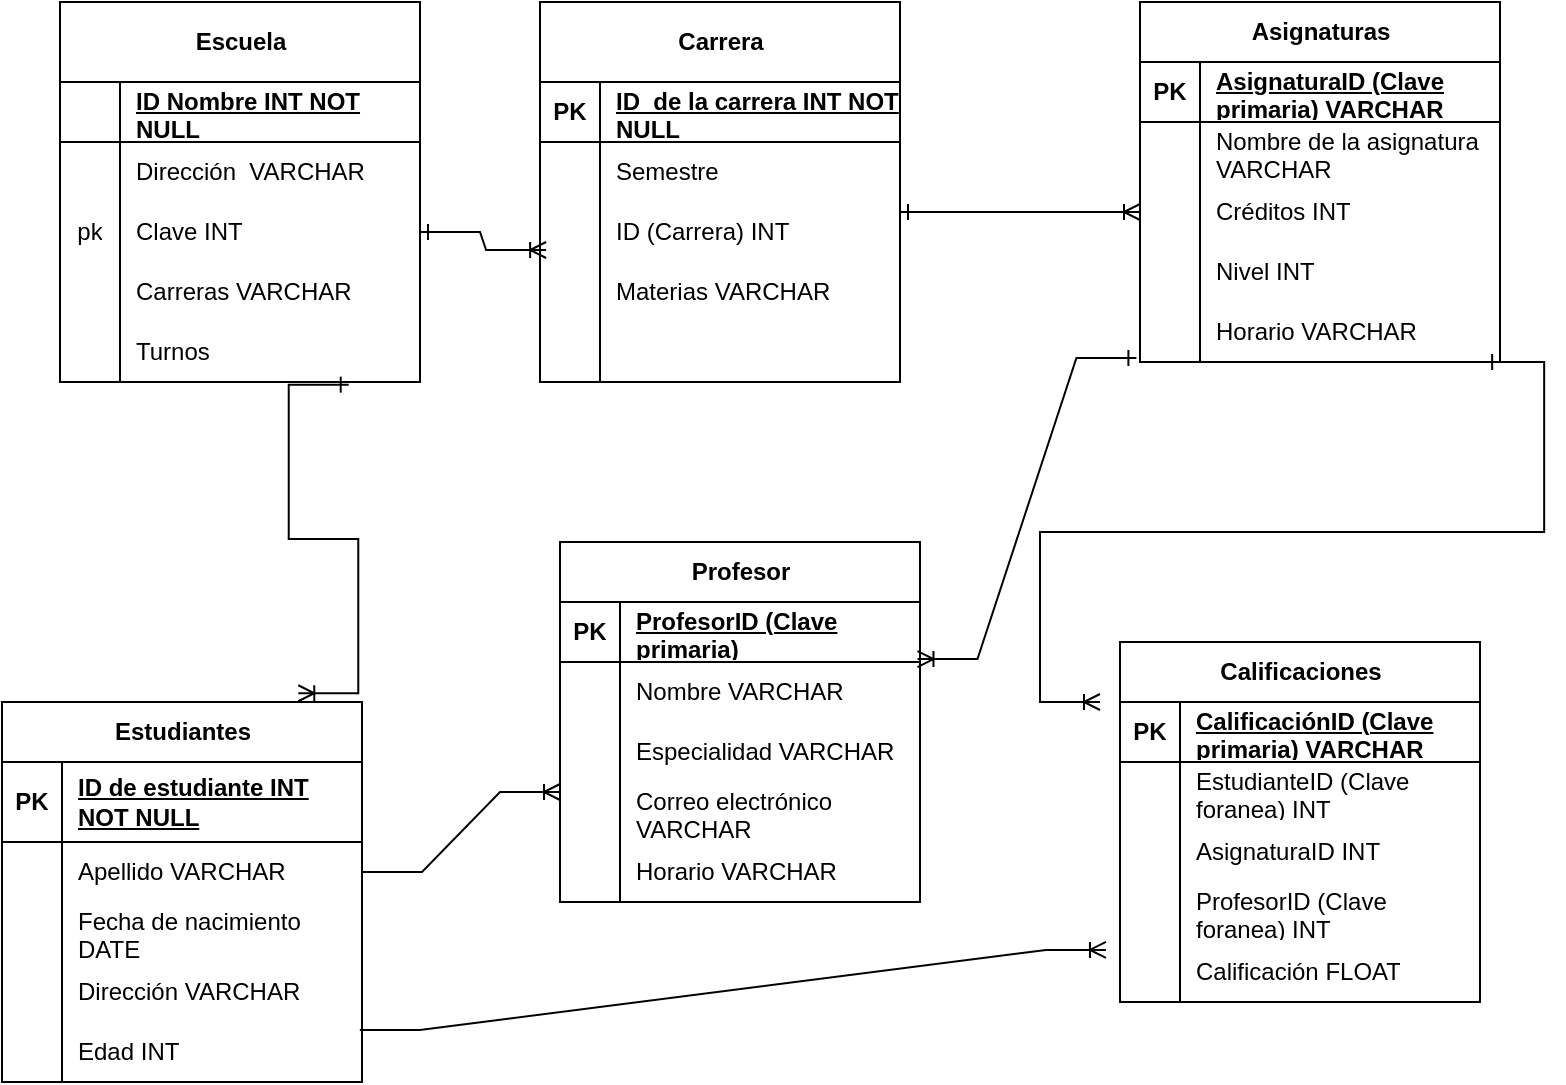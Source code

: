 <mxfile version="24.4.13" type="device">
  <diagram name="Página-1" id="WKVu5r-YnyhDR-3K1Jbp">
    <mxGraphModel dx="926" dy="448" grid="1" gridSize="10" guides="1" tooltips="1" connect="1" arrows="1" fold="1" page="1" pageScale="1" pageWidth="850" pageHeight="1100" math="0" shadow="0">
      <root>
        <mxCell id="0" />
        <mxCell id="1" parent="0" />
        <mxCell id="4UT4lxin1M5dvdR4buQl-1" value="Escuela" style="shape=table;startSize=40;container=1;collapsible=1;childLayout=tableLayout;fixedRows=1;rowLines=0;fontStyle=1;align=center;resizeLast=1;html=1;" parent="1" vertex="1">
          <mxGeometry x="40" y="50" width="180" height="190" as="geometry" />
        </mxCell>
        <mxCell id="4UT4lxin1M5dvdR4buQl-2" value="" style="shape=tableRow;horizontal=0;startSize=0;swimlaneHead=0;swimlaneBody=0;fillColor=none;collapsible=0;dropTarget=0;points=[[0,0.5],[1,0.5]];portConstraint=eastwest;top=0;left=0;right=0;bottom=1;" parent="4UT4lxin1M5dvdR4buQl-1" vertex="1">
          <mxGeometry y="40" width="180" height="30" as="geometry" />
        </mxCell>
        <mxCell id="4UT4lxin1M5dvdR4buQl-3" value="" style="shape=partialRectangle;connectable=0;fillColor=none;top=0;left=0;bottom=0;right=0;fontStyle=1;overflow=hidden;whiteSpace=wrap;html=1;" parent="4UT4lxin1M5dvdR4buQl-2" vertex="1">
          <mxGeometry width="30" height="30" as="geometry">
            <mxRectangle width="30" height="30" as="alternateBounds" />
          </mxGeometry>
        </mxCell>
        <mxCell id="4UT4lxin1M5dvdR4buQl-4" value="ID Nombre INT NOT NULL" style="shape=partialRectangle;connectable=0;fillColor=none;top=0;left=0;bottom=0;right=0;align=left;spacingLeft=6;fontStyle=5;overflow=hidden;whiteSpace=wrap;html=1;" parent="4UT4lxin1M5dvdR4buQl-2" vertex="1">
          <mxGeometry x="30" width="150" height="30" as="geometry">
            <mxRectangle width="150" height="30" as="alternateBounds" />
          </mxGeometry>
        </mxCell>
        <mxCell id="4UT4lxin1M5dvdR4buQl-5" value="" style="shape=tableRow;horizontal=0;startSize=0;swimlaneHead=0;swimlaneBody=0;fillColor=none;collapsible=0;dropTarget=0;points=[[0,0.5],[1,0.5]];portConstraint=eastwest;top=0;left=0;right=0;bottom=0;" parent="4UT4lxin1M5dvdR4buQl-1" vertex="1">
          <mxGeometry y="70" width="180" height="30" as="geometry" />
        </mxCell>
        <mxCell id="4UT4lxin1M5dvdR4buQl-6" value="" style="shape=partialRectangle;connectable=0;fillColor=none;top=0;left=0;bottom=0;right=0;editable=1;overflow=hidden;whiteSpace=wrap;html=1;" parent="4UT4lxin1M5dvdR4buQl-5" vertex="1">
          <mxGeometry width="30" height="30" as="geometry">
            <mxRectangle width="30" height="30" as="alternateBounds" />
          </mxGeometry>
        </mxCell>
        <mxCell id="4UT4lxin1M5dvdR4buQl-7" value="Dirección&amp;nbsp; VARCHAR" style="shape=partialRectangle;connectable=0;fillColor=none;top=0;left=0;bottom=0;right=0;align=left;spacingLeft=6;overflow=hidden;whiteSpace=wrap;html=1;" parent="4UT4lxin1M5dvdR4buQl-5" vertex="1">
          <mxGeometry x="30" width="150" height="30" as="geometry">
            <mxRectangle width="150" height="30" as="alternateBounds" />
          </mxGeometry>
        </mxCell>
        <mxCell id="4UT4lxin1M5dvdR4buQl-8" value="" style="shape=tableRow;horizontal=0;startSize=0;swimlaneHead=0;swimlaneBody=0;fillColor=none;collapsible=0;dropTarget=0;points=[[0,0.5],[1,0.5]];portConstraint=eastwest;top=0;left=0;right=0;bottom=0;" parent="4UT4lxin1M5dvdR4buQl-1" vertex="1">
          <mxGeometry y="100" width="180" height="30" as="geometry" />
        </mxCell>
        <mxCell id="4UT4lxin1M5dvdR4buQl-9" value="pk" style="shape=partialRectangle;connectable=0;fillColor=none;top=0;left=0;bottom=0;right=0;editable=1;overflow=hidden;whiteSpace=wrap;html=1;" parent="4UT4lxin1M5dvdR4buQl-8" vertex="1">
          <mxGeometry width="30" height="30" as="geometry">
            <mxRectangle width="30" height="30" as="alternateBounds" />
          </mxGeometry>
        </mxCell>
        <mxCell id="4UT4lxin1M5dvdR4buQl-10" value="Clave INT" style="shape=partialRectangle;connectable=0;fillColor=none;top=0;left=0;bottom=0;right=0;align=left;spacingLeft=6;overflow=hidden;whiteSpace=wrap;html=1;" parent="4UT4lxin1M5dvdR4buQl-8" vertex="1">
          <mxGeometry x="30" width="150" height="30" as="geometry">
            <mxRectangle width="150" height="30" as="alternateBounds" />
          </mxGeometry>
        </mxCell>
        <mxCell id="4UT4lxin1M5dvdR4buQl-11" value="" style="shape=tableRow;horizontal=0;startSize=0;swimlaneHead=0;swimlaneBody=0;fillColor=none;collapsible=0;dropTarget=0;points=[[0,0.5],[1,0.5]];portConstraint=eastwest;top=0;left=0;right=0;bottom=0;" parent="4UT4lxin1M5dvdR4buQl-1" vertex="1">
          <mxGeometry y="130" width="180" height="30" as="geometry" />
        </mxCell>
        <mxCell id="4UT4lxin1M5dvdR4buQl-12" value="" style="shape=partialRectangle;connectable=0;fillColor=none;top=0;left=0;bottom=0;right=0;editable=1;overflow=hidden;whiteSpace=wrap;html=1;" parent="4UT4lxin1M5dvdR4buQl-11" vertex="1">
          <mxGeometry width="30" height="30" as="geometry">
            <mxRectangle width="30" height="30" as="alternateBounds" />
          </mxGeometry>
        </mxCell>
        <mxCell id="4UT4lxin1M5dvdR4buQl-13" value="Carreras VARCHAR" style="shape=partialRectangle;connectable=0;fillColor=none;top=0;left=0;bottom=0;right=0;align=left;spacingLeft=6;overflow=hidden;whiteSpace=wrap;html=1;" parent="4UT4lxin1M5dvdR4buQl-11" vertex="1">
          <mxGeometry x="30" width="150" height="30" as="geometry">
            <mxRectangle width="150" height="30" as="alternateBounds" />
          </mxGeometry>
        </mxCell>
        <mxCell id="4UT4lxin1M5dvdR4buQl-118" value="" style="shape=tableRow;horizontal=0;startSize=0;swimlaneHead=0;swimlaneBody=0;fillColor=none;collapsible=0;dropTarget=0;points=[[0,0.5],[1,0.5]];portConstraint=eastwest;top=0;left=0;right=0;bottom=0;" parent="4UT4lxin1M5dvdR4buQl-1" vertex="1">
          <mxGeometry y="160" width="180" height="30" as="geometry" />
        </mxCell>
        <mxCell id="4UT4lxin1M5dvdR4buQl-119" value="" style="shape=partialRectangle;connectable=0;fillColor=none;top=0;left=0;bottom=0;right=0;editable=1;overflow=hidden;whiteSpace=wrap;html=1;" parent="4UT4lxin1M5dvdR4buQl-118" vertex="1">
          <mxGeometry width="30" height="30" as="geometry">
            <mxRectangle width="30" height="30" as="alternateBounds" />
          </mxGeometry>
        </mxCell>
        <mxCell id="4UT4lxin1M5dvdR4buQl-120" value="Turnos" style="shape=partialRectangle;connectable=0;fillColor=none;top=0;left=0;bottom=0;right=0;align=left;spacingLeft=6;overflow=hidden;whiteSpace=wrap;html=1;" parent="4UT4lxin1M5dvdR4buQl-118" vertex="1">
          <mxGeometry x="30" width="150" height="30" as="geometry">
            <mxRectangle width="150" height="30" as="alternateBounds" />
          </mxGeometry>
        </mxCell>
        <mxCell id="4UT4lxin1M5dvdR4buQl-28" value="Estudiantes" style="shape=table;startSize=30;container=1;collapsible=1;childLayout=tableLayout;fixedRows=1;rowLines=0;fontStyle=1;align=center;resizeLast=1;html=1;" parent="1" vertex="1">
          <mxGeometry x="11" y="400" width="180" height="190" as="geometry" />
        </mxCell>
        <mxCell id="4UT4lxin1M5dvdR4buQl-29" value="" style="shape=tableRow;horizontal=0;startSize=0;swimlaneHead=0;swimlaneBody=0;fillColor=none;collapsible=0;dropTarget=0;points=[[0,0.5],[1,0.5]];portConstraint=eastwest;top=0;left=0;right=0;bottom=1;" parent="4UT4lxin1M5dvdR4buQl-28" vertex="1">
          <mxGeometry y="30" width="180" height="40" as="geometry" />
        </mxCell>
        <mxCell id="4UT4lxin1M5dvdR4buQl-30" value="PK" style="shape=partialRectangle;connectable=0;fillColor=none;top=0;left=0;bottom=0;right=0;fontStyle=1;overflow=hidden;whiteSpace=wrap;html=1;" parent="4UT4lxin1M5dvdR4buQl-29" vertex="1">
          <mxGeometry width="30" height="40" as="geometry">
            <mxRectangle width="30" height="40" as="alternateBounds" />
          </mxGeometry>
        </mxCell>
        <mxCell id="4UT4lxin1M5dvdR4buQl-31" value="ID de estudiante INT NOT NULL" style="shape=partialRectangle;connectable=0;fillColor=none;top=0;left=0;bottom=0;right=0;align=left;spacingLeft=6;fontStyle=5;overflow=hidden;whiteSpace=wrap;html=1;" parent="4UT4lxin1M5dvdR4buQl-29" vertex="1">
          <mxGeometry x="30" width="150" height="40" as="geometry">
            <mxRectangle width="150" height="40" as="alternateBounds" />
          </mxGeometry>
        </mxCell>
        <mxCell id="4UT4lxin1M5dvdR4buQl-32" value="" style="shape=tableRow;horizontal=0;startSize=0;swimlaneHead=0;swimlaneBody=0;fillColor=none;collapsible=0;dropTarget=0;points=[[0,0.5],[1,0.5]];portConstraint=eastwest;top=0;left=0;right=0;bottom=0;" parent="4UT4lxin1M5dvdR4buQl-28" vertex="1">
          <mxGeometry y="70" width="180" height="30" as="geometry" />
        </mxCell>
        <mxCell id="4UT4lxin1M5dvdR4buQl-33" value="" style="shape=partialRectangle;connectable=0;fillColor=none;top=0;left=0;bottom=0;right=0;editable=1;overflow=hidden;whiteSpace=wrap;html=1;" parent="4UT4lxin1M5dvdR4buQl-32" vertex="1">
          <mxGeometry width="30" height="30" as="geometry">
            <mxRectangle width="30" height="30" as="alternateBounds" />
          </mxGeometry>
        </mxCell>
        <mxCell id="4UT4lxin1M5dvdR4buQl-34" value="Apellido VARCHAR" style="shape=partialRectangle;connectable=0;fillColor=none;top=0;left=0;bottom=0;right=0;align=left;spacingLeft=6;overflow=hidden;whiteSpace=wrap;html=1;" parent="4UT4lxin1M5dvdR4buQl-32" vertex="1">
          <mxGeometry x="30" width="150" height="30" as="geometry">
            <mxRectangle width="150" height="30" as="alternateBounds" />
          </mxGeometry>
        </mxCell>
        <mxCell id="4UT4lxin1M5dvdR4buQl-35" value="" style="shape=tableRow;horizontal=0;startSize=0;swimlaneHead=0;swimlaneBody=0;fillColor=none;collapsible=0;dropTarget=0;points=[[0,0.5],[1,0.5]];portConstraint=eastwest;top=0;left=0;right=0;bottom=0;" parent="4UT4lxin1M5dvdR4buQl-28" vertex="1">
          <mxGeometry y="100" width="180" height="30" as="geometry" />
        </mxCell>
        <mxCell id="4UT4lxin1M5dvdR4buQl-36" value="" style="shape=partialRectangle;connectable=0;fillColor=none;top=0;left=0;bottom=0;right=0;editable=1;overflow=hidden;whiteSpace=wrap;html=1;" parent="4UT4lxin1M5dvdR4buQl-35" vertex="1">
          <mxGeometry width="30" height="30" as="geometry">
            <mxRectangle width="30" height="30" as="alternateBounds" />
          </mxGeometry>
        </mxCell>
        <mxCell id="4UT4lxin1M5dvdR4buQl-37" value="Fecha de nacimiento DATE" style="shape=partialRectangle;connectable=0;fillColor=none;top=0;left=0;bottom=0;right=0;align=left;spacingLeft=6;overflow=hidden;whiteSpace=wrap;html=1;" parent="4UT4lxin1M5dvdR4buQl-35" vertex="1">
          <mxGeometry x="30" width="150" height="30" as="geometry">
            <mxRectangle width="150" height="30" as="alternateBounds" />
          </mxGeometry>
        </mxCell>
        <mxCell id="4UT4lxin1M5dvdR4buQl-38" value="" style="shape=tableRow;horizontal=0;startSize=0;swimlaneHead=0;swimlaneBody=0;fillColor=none;collapsible=0;dropTarget=0;points=[[0,0.5],[1,0.5]];portConstraint=eastwest;top=0;left=0;right=0;bottom=0;" parent="4UT4lxin1M5dvdR4buQl-28" vertex="1">
          <mxGeometry y="130" width="180" height="30" as="geometry" />
        </mxCell>
        <mxCell id="4UT4lxin1M5dvdR4buQl-39" value="" style="shape=partialRectangle;connectable=0;fillColor=none;top=0;left=0;bottom=0;right=0;editable=1;overflow=hidden;whiteSpace=wrap;html=1;" parent="4UT4lxin1M5dvdR4buQl-38" vertex="1">
          <mxGeometry width="30" height="30" as="geometry">
            <mxRectangle width="30" height="30" as="alternateBounds" />
          </mxGeometry>
        </mxCell>
        <mxCell id="4UT4lxin1M5dvdR4buQl-40" value="Dirección VARCHAR" style="shape=partialRectangle;connectable=0;fillColor=none;top=0;left=0;bottom=0;right=0;align=left;spacingLeft=6;overflow=hidden;whiteSpace=wrap;html=1;" parent="4UT4lxin1M5dvdR4buQl-38" vertex="1">
          <mxGeometry x="30" width="150" height="30" as="geometry">
            <mxRectangle width="150" height="30" as="alternateBounds" />
          </mxGeometry>
        </mxCell>
        <mxCell id="4UT4lxin1M5dvdR4buQl-93" value="" style="shape=tableRow;horizontal=0;startSize=0;swimlaneHead=0;swimlaneBody=0;fillColor=none;collapsible=0;dropTarget=0;points=[[0,0.5],[1,0.5]];portConstraint=eastwest;top=0;left=0;right=0;bottom=0;" parent="4UT4lxin1M5dvdR4buQl-28" vertex="1">
          <mxGeometry y="160" width="180" height="30" as="geometry" />
        </mxCell>
        <mxCell id="4UT4lxin1M5dvdR4buQl-94" value="" style="shape=partialRectangle;connectable=0;fillColor=none;top=0;left=0;bottom=0;right=0;editable=1;overflow=hidden;whiteSpace=wrap;html=1;" parent="4UT4lxin1M5dvdR4buQl-93" vertex="1">
          <mxGeometry width="30" height="30" as="geometry">
            <mxRectangle width="30" height="30" as="alternateBounds" />
          </mxGeometry>
        </mxCell>
        <mxCell id="4UT4lxin1M5dvdR4buQl-95" value="Edad INT" style="shape=partialRectangle;connectable=0;fillColor=none;top=0;left=0;bottom=0;right=0;align=left;spacingLeft=6;overflow=hidden;whiteSpace=wrap;html=1;" parent="4UT4lxin1M5dvdR4buQl-93" vertex="1">
          <mxGeometry x="30" width="150" height="30" as="geometry">
            <mxRectangle width="150" height="30" as="alternateBounds" />
          </mxGeometry>
        </mxCell>
        <mxCell id="4UT4lxin1M5dvdR4buQl-41" value="Asignaturas" style="shape=table;startSize=30;container=1;collapsible=1;childLayout=tableLayout;fixedRows=1;rowLines=0;fontStyle=1;align=center;resizeLast=1;html=1;" parent="1" vertex="1">
          <mxGeometry x="580" y="50" width="180" height="180" as="geometry" />
        </mxCell>
        <mxCell id="4UT4lxin1M5dvdR4buQl-42" value="" style="shape=tableRow;horizontal=0;startSize=0;swimlaneHead=0;swimlaneBody=0;fillColor=none;collapsible=0;dropTarget=0;points=[[0,0.5],[1,0.5]];portConstraint=eastwest;top=0;left=0;right=0;bottom=1;" parent="4UT4lxin1M5dvdR4buQl-41" vertex="1">
          <mxGeometry y="30" width="180" height="30" as="geometry" />
        </mxCell>
        <mxCell id="4UT4lxin1M5dvdR4buQl-43" value="PK" style="shape=partialRectangle;connectable=0;fillColor=none;top=0;left=0;bottom=0;right=0;fontStyle=1;overflow=hidden;whiteSpace=wrap;html=1;" parent="4UT4lxin1M5dvdR4buQl-42" vertex="1">
          <mxGeometry width="30" height="30" as="geometry">
            <mxRectangle width="30" height="30" as="alternateBounds" />
          </mxGeometry>
        </mxCell>
        <mxCell id="4UT4lxin1M5dvdR4buQl-44" value="AsignaturaID (Clave primaria) VARCHAR" style="shape=partialRectangle;connectable=0;fillColor=none;top=0;left=0;bottom=0;right=0;align=left;spacingLeft=6;fontStyle=5;overflow=hidden;whiteSpace=wrap;html=1;" parent="4UT4lxin1M5dvdR4buQl-42" vertex="1">
          <mxGeometry x="30" width="150" height="30" as="geometry">
            <mxRectangle width="150" height="30" as="alternateBounds" />
          </mxGeometry>
        </mxCell>
        <mxCell id="4UT4lxin1M5dvdR4buQl-45" value="" style="shape=tableRow;horizontal=0;startSize=0;swimlaneHead=0;swimlaneBody=0;fillColor=none;collapsible=0;dropTarget=0;points=[[0,0.5],[1,0.5]];portConstraint=eastwest;top=0;left=0;right=0;bottom=0;" parent="4UT4lxin1M5dvdR4buQl-41" vertex="1">
          <mxGeometry y="60" width="180" height="30" as="geometry" />
        </mxCell>
        <mxCell id="4UT4lxin1M5dvdR4buQl-46" value="" style="shape=partialRectangle;connectable=0;fillColor=none;top=0;left=0;bottom=0;right=0;editable=1;overflow=hidden;whiteSpace=wrap;html=1;" parent="4UT4lxin1M5dvdR4buQl-45" vertex="1">
          <mxGeometry width="30" height="30" as="geometry">
            <mxRectangle width="30" height="30" as="alternateBounds" />
          </mxGeometry>
        </mxCell>
        <mxCell id="4UT4lxin1M5dvdR4buQl-47" value="Nombre de la asignatura VARCHAR" style="shape=partialRectangle;connectable=0;fillColor=none;top=0;left=0;bottom=0;right=0;align=left;spacingLeft=6;overflow=hidden;whiteSpace=wrap;html=1;" parent="4UT4lxin1M5dvdR4buQl-45" vertex="1">
          <mxGeometry x="30" width="150" height="30" as="geometry">
            <mxRectangle width="150" height="30" as="alternateBounds" />
          </mxGeometry>
        </mxCell>
        <mxCell id="4UT4lxin1M5dvdR4buQl-48" value="" style="shape=tableRow;horizontal=0;startSize=0;swimlaneHead=0;swimlaneBody=0;fillColor=none;collapsible=0;dropTarget=0;points=[[0,0.5],[1,0.5]];portConstraint=eastwest;top=0;left=0;right=0;bottom=0;" parent="4UT4lxin1M5dvdR4buQl-41" vertex="1">
          <mxGeometry y="90" width="180" height="30" as="geometry" />
        </mxCell>
        <mxCell id="4UT4lxin1M5dvdR4buQl-49" value="" style="shape=partialRectangle;connectable=0;fillColor=none;top=0;left=0;bottom=0;right=0;editable=1;overflow=hidden;whiteSpace=wrap;html=1;" parent="4UT4lxin1M5dvdR4buQl-48" vertex="1">
          <mxGeometry width="30" height="30" as="geometry">
            <mxRectangle width="30" height="30" as="alternateBounds" />
          </mxGeometry>
        </mxCell>
        <mxCell id="4UT4lxin1M5dvdR4buQl-50" value="Créditos INT" style="shape=partialRectangle;connectable=0;fillColor=none;top=0;left=0;bottom=0;right=0;align=left;spacingLeft=6;overflow=hidden;whiteSpace=wrap;html=1;" parent="4UT4lxin1M5dvdR4buQl-48" vertex="1">
          <mxGeometry x="30" width="150" height="30" as="geometry">
            <mxRectangle width="150" height="30" as="alternateBounds" />
          </mxGeometry>
        </mxCell>
        <mxCell id="4UT4lxin1M5dvdR4buQl-51" value="" style="shape=tableRow;horizontal=0;startSize=0;swimlaneHead=0;swimlaneBody=0;fillColor=none;collapsible=0;dropTarget=0;points=[[0,0.5],[1,0.5]];portConstraint=eastwest;top=0;left=0;right=0;bottom=0;" parent="4UT4lxin1M5dvdR4buQl-41" vertex="1">
          <mxGeometry y="120" width="180" height="30" as="geometry" />
        </mxCell>
        <mxCell id="4UT4lxin1M5dvdR4buQl-52" value="" style="shape=partialRectangle;connectable=0;fillColor=none;top=0;left=0;bottom=0;right=0;editable=1;overflow=hidden;whiteSpace=wrap;html=1;" parent="4UT4lxin1M5dvdR4buQl-51" vertex="1">
          <mxGeometry width="30" height="30" as="geometry">
            <mxRectangle width="30" height="30" as="alternateBounds" />
          </mxGeometry>
        </mxCell>
        <mxCell id="4UT4lxin1M5dvdR4buQl-53" value="Nivel INT" style="shape=partialRectangle;connectable=0;fillColor=none;top=0;left=0;bottom=0;right=0;align=left;spacingLeft=6;overflow=hidden;whiteSpace=wrap;html=1;" parent="4UT4lxin1M5dvdR4buQl-51" vertex="1">
          <mxGeometry x="30" width="150" height="30" as="geometry">
            <mxRectangle width="150" height="30" as="alternateBounds" />
          </mxGeometry>
        </mxCell>
        <mxCell id="4UT4lxin1M5dvdR4buQl-112" value="" style="shape=tableRow;horizontal=0;startSize=0;swimlaneHead=0;swimlaneBody=0;fillColor=none;collapsible=0;dropTarget=0;points=[[0,0.5],[1,0.5]];portConstraint=eastwest;top=0;left=0;right=0;bottom=0;" parent="4UT4lxin1M5dvdR4buQl-41" vertex="1">
          <mxGeometry y="150" width="180" height="30" as="geometry" />
        </mxCell>
        <mxCell id="4UT4lxin1M5dvdR4buQl-113" value="" style="shape=partialRectangle;connectable=0;fillColor=none;top=0;left=0;bottom=0;right=0;editable=1;overflow=hidden;whiteSpace=wrap;html=1;" parent="4UT4lxin1M5dvdR4buQl-112" vertex="1">
          <mxGeometry width="30" height="30" as="geometry">
            <mxRectangle width="30" height="30" as="alternateBounds" />
          </mxGeometry>
        </mxCell>
        <mxCell id="4UT4lxin1M5dvdR4buQl-114" value="Horario VARCHAR" style="shape=partialRectangle;connectable=0;fillColor=none;top=0;left=0;bottom=0;right=0;align=left;spacingLeft=6;overflow=hidden;whiteSpace=wrap;html=1;" parent="4UT4lxin1M5dvdR4buQl-112" vertex="1">
          <mxGeometry x="30" width="150" height="30" as="geometry">
            <mxRectangle width="150" height="30" as="alternateBounds" />
          </mxGeometry>
        </mxCell>
        <mxCell id="4UT4lxin1M5dvdR4buQl-54" value="Calificaciones" style="shape=table;startSize=30;container=1;collapsible=1;childLayout=tableLayout;fixedRows=1;rowLines=0;fontStyle=1;align=center;resizeLast=1;html=1;" parent="1" vertex="1">
          <mxGeometry x="570" y="370" width="180" height="180" as="geometry" />
        </mxCell>
        <mxCell id="4UT4lxin1M5dvdR4buQl-55" value="" style="shape=tableRow;horizontal=0;startSize=0;swimlaneHead=0;swimlaneBody=0;fillColor=none;collapsible=0;dropTarget=0;points=[[0,0.5],[1,0.5]];portConstraint=eastwest;top=0;left=0;right=0;bottom=1;" parent="4UT4lxin1M5dvdR4buQl-54" vertex="1">
          <mxGeometry y="30" width="180" height="30" as="geometry" />
        </mxCell>
        <mxCell id="4UT4lxin1M5dvdR4buQl-56" value="PK" style="shape=partialRectangle;connectable=0;fillColor=none;top=0;left=0;bottom=0;right=0;fontStyle=1;overflow=hidden;whiteSpace=wrap;html=1;" parent="4UT4lxin1M5dvdR4buQl-55" vertex="1">
          <mxGeometry width="30" height="30" as="geometry">
            <mxRectangle width="30" height="30" as="alternateBounds" />
          </mxGeometry>
        </mxCell>
        <mxCell id="4UT4lxin1M5dvdR4buQl-57" value="CalificaciónID (Clave primaria) VARCHAR" style="shape=partialRectangle;connectable=0;fillColor=none;top=0;left=0;bottom=0;right=0;align=left;spacingLeft=6;fontStyle=5;overflow=hidden;whiteSpace=wrap;html=1;" parent="4UT4lxin1M5dvdR4buQl-55" vertex="1">
          <mxGeometry x="30" width="150" height="30" as="geometry">
            <mxRectangle width="150" height="30" as="alternateBounds" />
          </mxGeometry>
        </mxCell>
        <mxCell id="4UT4lxin1M5dvdR4buQl-58" value="" style="shape=tableRow;horizontal=0;startSize=0;swimlaneHead=0;swimlaneBody=0;fillColor=none;collapsible=0;dropTarget=0;points=[[0,0.5],[1,0.5]];portConstraint=eastwest;top=0;left=0;right=0;bottom=0;" parent="4UT4lxin1M5dvdR4buQl-54" vertex="1">
          <mxGeometry y="60" width="180" height="30" as="geometry" />
        </mxCell>
        <mxCell id="4UT4lxin1M5dvdR4buQl-59" value="" style="shape=partialRectangle;connectable=0;fillColor=none;top=0;left=0;bottom=0;right=0;editable=1;overflow=hidden;whiteSpace=wrap;html=1;" parent="4UT4lxin1M5dvdR4buQl-58" vertex="1">
          <mxGeometry width="30" height="30" as="geometry">
            <mxRectangle width="30" height="30" as="alternateBounds" />
          </mxGeometry>
        </mxCell>
        <mxCell id="4UT4lxin1M5dvdR4buQl-60" value="EstudianteID (Clave foranea) INT" style="shape=partialRectangle;connectable=0;fillColor=none;top=0;left=0;bottom=0;right=0;align=left;spacingLeft=6;overflow=hidden;whiteSpace=wrap;html=1;" parent="4UT4lxin1M5dvdR4buQl-58" vertex="1">
          <mxGeometry x="30" width="150" height="30" as="geometry">
            <mxRectangle width="150" height="30" as="alternateBounds" />
          </mxGeometry>
        </mxCell>
        <mxCell id="4UT4lxin1M5dvdR4buQl-61" value="" style="shape=tableRow;horizontal=0;startSize=0;swimlaneHead=0;swimlaneBody=0;fillColor=none;collapsible=0;dropTarget=0;points=[[0,0.5],[1,0.5]];portConstraint=eastwest;top=0;left=0;right=0;bottom=0;" parent="4UT4lxin1M5dvdR4buQl-54" vertex="1">
          <mxGeometry y="90" width="180" height="30" as="geometry" />
        </mxCell>
        <mxCell id="4UT4lxin1M5dvdR4buQl-62" value="" style="shape=partialRectangle;connectable=0;fillColor=none;top=0;left=0;bottom=0;right=0;editable=1;overflow=hidden;whiteSpace=wrap;html=1;" parent="4UT4lxin1M5dvdR4buQl-61" vertex="1">
          <mxGeometry width="30" height="30" as="geometry">
            <mxRectangle width="30" height="30" as="alternateBounds" />
          </mxGeometry>
        </mxCell>
        <mxCell id="4UT4lxin1M5dvdR4buQl-63" value="AsignaturaID INT" style="shape=partialRectangle;connectable=0;fillColor=none;top=0;left=0;bottom=0;right=0;align=left;spacingLeft=6;overflow=hidden;whiteSpace=wrap;html=1;" parent="4UT4lxin1M5dvdR4buQl-61" vertex="1">
          <mxGeometry x="30" width="150" height="30" as="geometry">
            <mxRectangle width="150" height="30" as="alternateBounds" />
          </mxGeometry>
        </mxCell>
        <mxCell id="4UT4lxin1M5dvdR4buQl-64" value="" style="shape=tableRow;horizontal=0;startSize=0;swimlaneHead=0;swimlaneBody=0;fillColor=none;collapsible=0;dropTarget=0;points=[[0,0.5],[1,0.5]];portConstraint=eastwest;top=0;left=0;right=0;bottom=0;" parent="4UT4lxin1M5dvdR4buQl-54" vertex="1">
          <mxGeometry y="120" width="180" height="30" as="geometry" />
        </mxCell>
        <mxCell id="4UT4lxin1M5dvdR4buQl-65" value="" style="shape=partialRectangle;connectable=0;fillColor=none;top=0;left=0;bottom=0;right=0;editable=1;overflow=hidden;whiteSpace=wrap;html=1;" parent="4UT4lxin1M5dvdR4buQl-64" vertex="1">
          <mxGeometry width="30" height="30" as="geometry">
            <mxRectangle width="30" height="30" as="alternateBounds" />
          </mxGeometry>
        </mxCell>
        <mxCell id="4UT4lxin1M5dvdR4buQl-66" value="ProfesorID (Clave foranea) INT" style="shape=partialRectangle;connectable=0;fillColor=none;top=0;left=0;bottom=0;right=0;align=left;spacingLeft=6;overflow=hidden;whiteSpace=wrap;html=1;" parent="4UT4lxin1M5dvdR4buQl-64" vertex="1">
          <mxGeometry x="30" width="150" height="30" as="geometry">
            <mxRectangle width="150" height="30" as="alternateBounds" />
          </mxGeometry>
        </mxCell>
        <mxCell id="4UT4lxin1M5dvdR4buQl-109" value="" style="shape=tableRow;horizontal=0;startSize=0;swimlaneHead=0;swimlaneBody=0;fillColor=none;collapsible=0;dropTarget=0;points=[[0,0.5],[1,0.5]];portConstraint=eastwest;top=0;left=0;right=0;bottom=0;" parent="4UT4lxin1M5dvdR4buQl-54" vertex="1">
          <mxGeometry y="150" width="180" height="30" as="geometry" />
        </mxCell>
        <mxCell id="4UT4lxin1M5dvdR4buQl-110" value="" style="shape=partialRectangle;connectable=0;fillColor=none;top=0;left=0;bottom=0;right=0;editable=1;overflow=hidden;whiteSpace=wrap;html=1;" parent="4UT4lxin1M5dvdR4buQl-109" vertex="1">
          <mxGeometry width="30" height="30" as="geometry">
            <mxRectangle width="30" height="30" as="alternateBounds" />
          </mxGeometry>
        </mxCell>
        <mxCell id="4UT4lxin1M5dvdR4buQl-111" value="Calificación FLOAT" style="shape=partialRectangle;connectable=0;fillColor=none;top=0;left=0;bottom=0;right=0;align=left;spacingLeft=6;overflow=hidden;whiteSpace=wrap;html=1;" parent="4UT4lxin1M5dvdR4buQl-109" vertex="1">
          <mxGeometry x="30" width="150" height="30" as="geometry">
            <mxRectangle width="150" height="30" as="alternateBounds" />
          </mxGeometry>
        </mxCell>
        <mxCell id="4UT4lxin1M5dvdR4buQl-67" value="Profesor" style="shape=table;startSize=30;container=1;collapsible=1;childLayout=tableLayout;fixedRows=1;rowLines=0;fontStyle=1;align=center;resizeLast=1;html=1;" parent="1" vertex="1">
          <mxGeometry x="290" y="320" width="180" height="180" as="geometry" />
        </mxCell>
        <mxCell id="4UT4lxin1M5dvdR4buQl-68" value="" style="shape=tableRow;horizontal=0;startSize=0;swimlaneHead=0;swimlaneBody=0;fillColor=none;collapsible=0;dropTarget=0;points=[[0,0.5],[1,0.5]];portConstraint=eastwest;top=0;left=0;right=0;bottom=1;" parent="4UT4lxin1M5dvdR4buQl-67" vertex="1">
          <mxGeometry y="30" width="180" height="30" as="geometry" />
        </mxCell>
        <mxCell id="4UT4lxin1M5dvdR4buQl-69" value="PK" style="shape=partialRectangle;connectable=0;fillColor=none;top=0;left=0;bottom=0;right=0;fontStyle=1;overflow=hidden;whiteSpace=wrap;html=1;" parent="4UT4lxin1M5dvdR4buQl-68" vertex="1">
          <mxGeometry width="30" height="30" as="geometry">
            <mxRectangle width="30" height="30" as="alternateBounds" />
          </mxGeometry>
        </mxCell>
        <mxCell id="4UT4lxin1M5dvdR4buQl-70" value="ProfesorID (Clave primaria)" style="shape=partialRectangle;connectable=0;fillColor=none;top=0;left=0;bottom=0;right=0;align=left;spacingLeft=6;fontStyle=5;overflow=hidden;whiteSpace=wrap;html=1;" parent="4UT4lxin1M5dvdR4buQl-68" vertex="1">
          <mxGeometry x="30" width="150" height="30" as="geometry">
            <mxRectangle width="150" height="30" as="alternateBounds" />
          </mxGeometry>
        </mxCell>
        <mxCell id="4UT4lxin1M5dvdR4buQl-71" value="" style="shape=tableRow;horizontal=0;startSize=0;swimlaneHead=0;swimlaneBody=0;fillColor=none;collapsible=0;dropTarget=0;points=[[0,0.5],[1,0.5]];portConstraint=eastwest;top=0;left=0;right=0;bottom=0;" parent="4UT4lxin1M5dvdR4buQl-67" vertex="1">
          <mxGeometry y="60" width="180" height="30" as="geometry" />
        </mxCell>
        <mxCell id="4UT4lxin1M5dvdR4buQl-72" value="" style="shape=partialRectangle;connectable=0;fillColor=none;top=0;left=0;bottom=0;right=0;editable=1;overflow=hidden;whiteSpace=wrap;html=1;" parent="4UT4lxin1M5dvdR4buQl-71" vertex="1">
          <mxGeometry width="30" height="30" as="geometry">
            <mxRectangle width="30" height="30" as="alternateBounds" />
          </mxGeometry>
        </mxCell>
        <mxCell id="4UT4lxin1M5dvdR4buQl-73" value="Nombre VARCHAR" style="shape=partialRectangle;connectable=0;fillColor=none;top=0;left=0;bottom=0;right=0;align=left;spacingLeft=6;overflow=hidden;whiteSpace=wrap;html=1;" parent="4UT4lxin1M5dvdR4buQl-71" vertex="1">
          <mxGeometry x="30" width="150" height="30" as="geometry">
            <mxRectangle width="150" height="30" as="alternateBounds" />
          </mxGeometry>
        </mxCell>
        <mxCell id="4UT4lxin1M5dvdR4buQl-74" value="" style="shape=tableRow;horizontal=0;startSize=0;swimlaneHead=0;swimlaneBody=0;fillColor=none;collapsible=0;dropTarget=0;points=[[0,0.5],[1,0.5]];portConstraint=eastwest;top=0;left=0;right=0;bottom=0;" parent="4UT4lxin1M5dvdR4buQl-67" vertex="1">
          <mxGeometry y="90" width="180" height="30" as="geometry" />
        </mxCell>
        <mxCell id="4UT4lxin1M5dvdR4buQl-75" value="" style="shape=partialRectangle;connectable=0;fillColor=none;top=0;left=0;bottom=0;right=0;editable=1;overflow=hidden;whiteSpace=wrap;html=1;" parent="4UT4lxin1M5dvdR4buQl-74" vertex="1">
          <mxGeometry width="30" height="30" as="geometry">
            <mxRectangle width="30" height="30" as="alternateBounds" />
          </mxGeometry>
        </mxCell>
        <mxCell id="4UT4lxin1M5dvdR4buQl-76" value="Especialidad VARCHAR" style="shape=partialRectangle;connectable=0;fillColor=none;top=0;left=0;bottom=0;right=0;align=left;spacingLeft=6;overflow=hidden;whiteSpace=wrap;html=1;" parent="4UT4lxin1M5dvdR4buQl-74" vertex="1">
          <mxGeometry x="30" width="150" height="30" as="geometry">
            <mxRectangle width="150" height="30" as="alternateBounds" />
          </mxGeometry>
        </mxCell>
        <mxCell id="4UT4lxin1M5dvdR4buQl-77" value="" style="shape=tableRow;horizontal=0;startSize=0;swimlaneHead=0;swimlaneBody=0;fillColor=none;collapsible=0;dropTarget=0;points=[[0,0.5],[1,0.5]];portConstraint=eastwest;top=0;left=0;right=0;bottom=0;" parent="4UT4lxin1M5dvdR4buQl-67" vertex="1">
          <mxGeometry y="120" width="180" height="30" as="geometry" />
        </mxCell>
        <mxCell id="4UT4lxin1M5dvdR4buQl-78" value="" style="shape=partialRectangle;connectable=0;fillColor=none;top=0;left=0;bottom=0;right=0;editable=1;overflow=hidden;whiteSpace=wrap;html=1;" parent="4UT4lxin1M5dvdR4buQl-77" vertex="1">
          <mxGeometry width="30" height="30" as="geometry">
            <mxRectangle width="30" height="30" as="alternateBounds" />
          </mxGeometry>
        </mxCell>
        <mxCell id="4UT4lxin1M5dvdR4buQl-79" value="Correo electrónico VARCHAR" style="shape=partialRectangle;connectable=0;fillColor=none;top=0;left=0;bottom=0;right=0;align=left;spacingLeft=6;overflow=hidden;whiteSpace=wrap;html=1;" parent="4UT4lxin1M5dvdR4buQl-77" vertex="1">
          <mxGeometry x="30" width="150" height="30" as="geometry">
            <mxRectangle width="150" height="30" as="alternateBounds" />
          </mxGeometry>
        </mxCell>
        <mxCell id="4UT4lxin1M5dvdR4buQl-115" value="" style="shape=tableRow;horizontal=0;startSize=0;swimlaneHead=0;swimlaneBody=0;fillColor=none;collapsible=0;dropTarget=0;points=[[0,0.5],[1,0.5]];portConstraint=eastwest;top=0;left=0;right=0;bottom=0;" parent="4UT4lxin1M5dvdR4buQl-67" vertex="1">
          <mxGeometry y="150" width="180" height="30" as="geometry" />
        </mxCell>
        <mxCell id="4UT4lxin1M5dvdR4buQl-116" value="" style="shape=partialRectangle;connectable=0;fillColor=none;top=0;left=0;bottom=0;right=0;editable=1;overflow=hidden;whiteSpace=wrap;html=1;" parent="4UT4lxin1M5dvdR4buQl-115" vertex="1">
          <mxGeometry width="30" height="30" as="geometry">
            <mxRectangle width="30" height="30" as="alternateBounds" />
          </mxGeometry>
        </mxCell>
        <mxCell id="4UT4lxin1M5dvdR4buQl-117" value="Horario VARCHAR" style="shape=partialRectangle;connectable=0;fillColor=none;top=0;left=0;bottom=0;right=0;align=left;spacingLeft=6;overflow=hidden;whiteSpace=wrap;html=1;" parent="4UT4lxin1M5dvdR4buQl-115" vertex="1">
          <mxGeometry x="30" width="150" height="30" as="geometry">
            <mxRectangle width="150" height="30" as="alternateBounds" />
          </mxGeometry>
        </mxCell>
        <mxCell id="4UT4lxin1M5dvdR4buQl-80" value="Carrera" style="shape=table;startSize=40;container=1;collapsible=1;childLayout=tableLayout;fixedRows=1;rowLines=0;fontStyle=1;align=center;resizeLast=1;html=1;" parent="1" vertex="1">
          <mxGeometry x="280" y="50" width="180" height="190" as="geometry" />
        </mxCell>
        <mxCell id="4UT4lxin1M5dvdR4buQl-81" value="" style="shape=tableRow;horizontal=0;startSize=0;swimlaneHead=0;swimlaneBody=0;fillColor=none;collapsible=0;dropTarget=0;points=[[0,0.5],[1,0.5]];portConstraint=eastwest;top=0;left=0;right=0;bottom=1;" parent="4UT4lxin1M5dvdR4buQl-80" vertex="1">
          <mxGeometry y="40" width="180" height="30" as="geometry" />
        </mxCell>
        <mxCell id="4UT4lxin1M5dvdR4buQl-82" value="PK" style="shape=partialRectangle;connectable=0;fillColor=none;top=0;left=0;bottom=0;right=0;fontStyle=1;overflow=hidden;whiteSpace=wrap;html=1;" parent="4UT4lxin1M5dvdR4buQl-81" vertex="1">
          <mxGeometry width="30" height="30" as="geometry">
            <mxRectangle width="30" height="30" as="alternateBounds" />
          </mxGeometry>
        </mxCell>
        <mxCell id="4UT4lxin1M5dvdR4buQl-83" value="ID&amp;nbsp; de la carrera INT NOT NULL" style="shape=partialRectangle;connectable=0;fillColor=none;top=0;left=0;bottom=0;right=0;align=left;spacingLeft=6;fontStyle=5;overflow=hidden;whiteSpace=wrap;html=1;" parent="4UT4lxin1M5dvdR4buQl-81" vertex="1">
          <mxGeometry x="30" width="150" height="30" as="geometry">
            <mxRectangle width="150" height="30" as="alternateBounds" />
          </mxGeometry>
        </mxCell>
        <mxCell id="4UT4lxin1M5dvdR4buQl-84" value="" style="shape=tableRow;horizontal=0;startSize=0;swimlaneHead=0;swimlaneBody=0;fillColor=none;collapsible=0;dropTarget=0;points=[[0,0.5],[1,0.5]];portConstraint=eastwest;top=0;left=0;right=0;bottom=0;" parent="4UT4lxin1M5dvdR4buQl-80" vertex="1">
          <mxGeometry y="70" width="180" height="30" as="geometry" />
        </mxCell>
        <mxCell id="4UT4lxin1M5dvdR4buQl-85" value="" style="shape=partialRectangle;connectable=0;fillColor=none;top=0;left=0;bottom=0;right=0;editable=1;overflow=hidden;whiteSpace=wrap;html=1;" parent="4UT4lxin1M5dvdR4buQl-84" vertex="1">
          <mxGeometry width="30" height="30" as="geometry">
            <mxRectangle width="30" height="30" as="alternateBounds" />
          </mxGeometry>
        </mxCell>
        <mxCell id="4UT4lxin1M5dvdR4buQl-86" value="Semestre" style="shape=partialRectangle;connectable=0;fillColor=none;top=0;left=0;bottom=0;right=0;align=left;spacingLeft=6;overflow=hidden;whiteSpace=wrap;html=1;" parent="4UT4lxin1M5dvdR4buQl-84" vertex="1">
          <mxGeometry x="30" width="150" height="30" as="geometry">
            <mxRectangle width="150" height="30" as="alternateBounds" />
          </mxGeometry>
        </mxCell>
        <mxCell id="4UT4lxin1M5dvdR4buQl-87" value="" style="shape=tableRow;horizontal=0;startSize=0;swimlaneHead=0;swimlaneBody=0;fillColor=none;collapsible=0;dropTarget=0;points=[[0,0.5],[1,0.5]];portConstraint=eastwest;top=0;left=0;right=0;bottom=0;" parent="4UT4lxin1M5dvdR4buQl-80" vertex="1">
          <mxGeometry y="100" width="180" height="30" as="geometry" />
        </mxCell>
        <mxCell id="4UT4lxin1M5dvdR4buQl-88" value="" style="shape=partialRectangle;connectable=0;fillColor=none;top=0;left=0;bottom=0;right=0;editable=1;overflow=hidden;whiteSpace=wrap;html=1;" parent="4UT4lxin1M5dvdR4buQl-87" vertex="1">
          <mxGeometry width="30" height="30" as="geometry">
            <mxRectangle width="30" height="30" as="alternateBounds" />
          </mxGeometry>
        </mxCell>
        <mxCell id="4UT4lxin1M5dvdR4buQl-89" value="ID (Carrera) INT" style="shape=partialRectangle;connectable=0;fillColor=none;top=0;left=0;bottom=0;right=0;align=left;spacingLeft=6;overflow=hidden;whiteSpace=wrap;html=1;" parent="4UT4lxin1M5dvdR4buQl-87" vertex="1">
          <mxGeometry x="30" width="150" height="30" as="geometry">
            <mxRectangle width="150" height="30" as="alternateBounds" />
          </mxGeometry>
        </mxCell>
        <mxCell id="4UT4lxin1M5dvdR4buQl-90" value="" style="shape=tableRow;horizontal=0;startSize=0;swimlaneHead=0;swimlaneBody=0;fillColor=none;collapsible=0;dropTarget=0;points=[[0,0.5],[1,0.5]];portConstraint=eastwest;top=0;left=0;right=0;bottom=0;" parent="4UT4lxin1M5dvdR4buQl-80" vertex="1">
          <mxGeometry y="130" width="180" height="30" as="geometry" />
        </mxCell>
        <mxCell id="4UT4lxin1M5dvdR4buQl-91" value="" style="shape=partialRectangle;connectable=0;fillColor=none;top=0;left=0;bottom=0;right=0;editable=1;overflow=hidden;whiteSpace=wrap;html=1;" parent="4UT4lxin1M5dvdR4buQl-90" vertex="1">
          <mxGeometry width="30" height="30" as="geometry">
            <mxRectangle width="30" height="30" as="alternateBounds" />
          </mxGeometry>
        </mxCell>
        <mxCell id="4UT4lxin1M5dvdR4buQl-92" value="Materias VARCHAR" style="shape=partialRectangle;connectable=0;fillColor=none;top=0;left=0;bottom=0;right=0;align=left;spacingLeft=6;overflow=hidden;whiteSpace=wrap;html=1;" parent="4UT4lxin1M5dvdR4buQl-90" vertex="1">
          <mxGeometry x="30" width="150" height="30" as="geometry">
            <mxRectangle width="150" height="30" as="alternateBounds" />
          </mxGeometry>
        </mxCell>
        <mxCell id="4UT4lxin1M5dvdR4buQl-121" value="" style="shape=tableRow;horizontal=0;startSize=0;swimlaneHead=0;swimlaneBody=0;fillColor=none;collapsible=0;dropTarget=0;points=[[0,0.5],[1,0.5]];portConstraint=eastwest;top=0;left=0;right=0;bottom=0;" parent="4UT4lxin1M5dvdR4buQl-80" vertex="1">
          <mxGeometry y="160" width="180" height="30" as="geometry" />
        </mxCell>
        <mxCell id="4UT4lxin1M5dvdR4buQl-122" value="" style="shape=partialRectangle;connectable=0;fillColor=none;top=0;left=0;bottom=0;right=0;editable=1;overflow=hidden;whiteSpace=wrap;html=1;" parent="4UT4lxin1M5dvdR4buQl-121" vertex="1">
          <mxGeometry width="30" height="30" as="geometry">
            <mxRectangle width="30" height="30" as="alternateBounds" />
          </mxGeometry>
        </mxCell>
        <mxCell id="4UT4lxin1M5dvdR4buQl-123" value="" style="shape=partialRectangle;connectable=0;fillColor=none;top=0;left=0;bottom=0;right=0;align=left;spacingLeft=6;overflow=hidden;whiteSpace=wrap;html=1;" parent="4UT4lxin1M5dvdR4buQl-121" vertex="1">
          <mxGeometry x="30" width="150" height="30" as="geometry">
            <mxRectangle width="150" height="30" as="alternateBounds" />
          </mxGeometry>
        </mxCell>
        <mxCell id="4UT4lxin1M5dvdR4buQl-129" value="" style="edgeStyle=entityRelationEdgeStyle;fontSize=12;html=1;endArrow=ERoneToMany;rounded=0;exitX=0.956;exitY=1;exitDx=0;exitDy=0;exitPerimeter=0;startArrow=ERone;startFill=0;" parent="1" source="4UT4lxin1M5dvdR4buQl-112" edge="1">
          <mxGeometry width="100" height="100" relative="1" as="geometry">
            <mxPoint x="370" y="310" as="sourcePoint" />
            <mxPoint x="560" y="400" as="targetPoint" />
          </mxGeometry>
        </mxCell>
        <mxCell id="3" value="" style="edgeStyle=entityRelationEdgeStyle;fontSize=12;html=1;endArrow=ERoneToMany;rounded=0;exitX=0.802;exitY=1.044;exitDx=0;exitDy=0;exitPerimeter=0;startArrow=ERone;startFill=0;entryX=0.823;entryY=-0.023;entryDx=0;entryDy=0;entryPerimeter=0;" parent="1" source="4UT4lxin1M5dvdR4buQl-118" target="4UT4lxin1M5dvdR4buQl-28" edge="1">
          <mxGeometry width="100" height="100" relative="1" as="geometry">
            <mxPoint x="762.08" y="240" as="sourcePoint" />
            <mxPoint x="160" y="360" as="targetPoint" />
            <Array as="points">
              <mxPoint x="150" y="290" />
              <mxPoint x="160" y="280" />
              <mxPoint x="210" y="260" />
            </Array>
          </mxGeometry>
        </mxCell>
        <mxCell id="4" value="" style="edgeStyle=entityRelationEdgeStyle;fontSize=12;html=1;endArrow=ERoneToMany;rounded=0;entryX=0;entryY=0.5;entryDx=0;entryDy=0;startArrow=ERone;startFill=0;" parent="1" target="4UT4lxin1M5dvdR4buQl-48" edge="1">
          <mxGeometry width="100" height="100" relative="1" as="geometry">
            <mxPoint x="460" y="155" as="sourcePoint" />
            <mxPoint x="490" y="300" as="targetPoint" />
          </mxGeometry>
        </mxCell>
        <mxCell id="5" value="" style="edgeStyle=entityRelationEdgeStyle;fontSize=12;html=1;endArrow=ERoneToMany;rounded=0;exitX=1;exitY=0.5;exitDx=0;exitDy=0;" parent="1" source="4UT4lxin1M5dvdR4buQl-32" edge="1">
          <mxGeometry width="100" height="100" relative="1" as="geometry">
            <mxPoint x="782.08" y="260" as="sourcePoint" />
            <mxPoint x="290" y="445" as="targetPoint" />
          </mxGeometry>
        </mxCell>
        <mxCell id="6" value="" style="edgeStyle=entityRelationEdgeStyle;fontSize=12;html=1;endArrow=ERoneToMany;rounded=0;exitX=0.994;exitY=0.133;exitDx=0;exitDy=0;exitPerimeter=0;entryX=-0.039;entryY=0.133;entryDx=0;entryDy=0;entryPerimeter=0;" parent="1" source="4UT4lxin1M5dvdR4buQl-93" target="4UT4lxin1M5dvdR4buQl-109" edge="1">
          <mxGeometry width="100" height="100" relative="1" as="geometry">
            <mxPoint x="792.08" y="270" as="sourcePoint" />
            <mxPoint x="640" y="550" as="targetPoint" />
          </mxGeometry>
        </mxCell>
        <mxCell id="7" value="" style="edgeStyle=entityRelationEdgeStyle;fontSize=12;html=1;endArrow=ERoneToMany;rounded=0;entryX=0.017;entryY=0.8;entryDx=0;entryDy=0;entryPerimeter=0;startArrow=ERone;startFill=0;" parent="1" target="4UT4lxin1M5dvdR4buQl-87" edge="1">
          <mxGeometry width="100" height="100" relative="1" as="geometry">
            <mxPoint x="220" y="165" as="sourcePoint" />
            <mxPoint x="340" y="165" as="targetPoint" />
          </mxGeometry>
        </mxCell>
        <mxCell id="8" value="" style="edgeStyle=entityRelationEdgeStyle;fontSize=12;html=1;endArrow=ERoneToMany;rounded=0;entryX=0.993;entryY=0.952;entryDx=0;entryDy=0;exitX=-0.01;exitY=0.933;exitDx=0;exitDy=0;exitPerimeter=0;startArrow=ERone;startFill=0;entryPerimeter=0;" parent="1" source="4UT4lxin1M5dvdR4buQl-112" target="4UT4lxin1M5dvdR4buQl-68" edge="1">
          <mxGeometry width="100" height="100" relative="1" as="geometry">
            <mxPoint x="576.94" y="210" as="sourcePoint" />
            <mxPoint x="470" y="308.01" as="targetPoint" />
            <Array as="points">
              <mxPoint x="560" y="300" />
            </Array>
          </mxGeometry>
        </mxCell>
      </root>
    </mxGraphModel>
  </diagram>
</mxfile>
